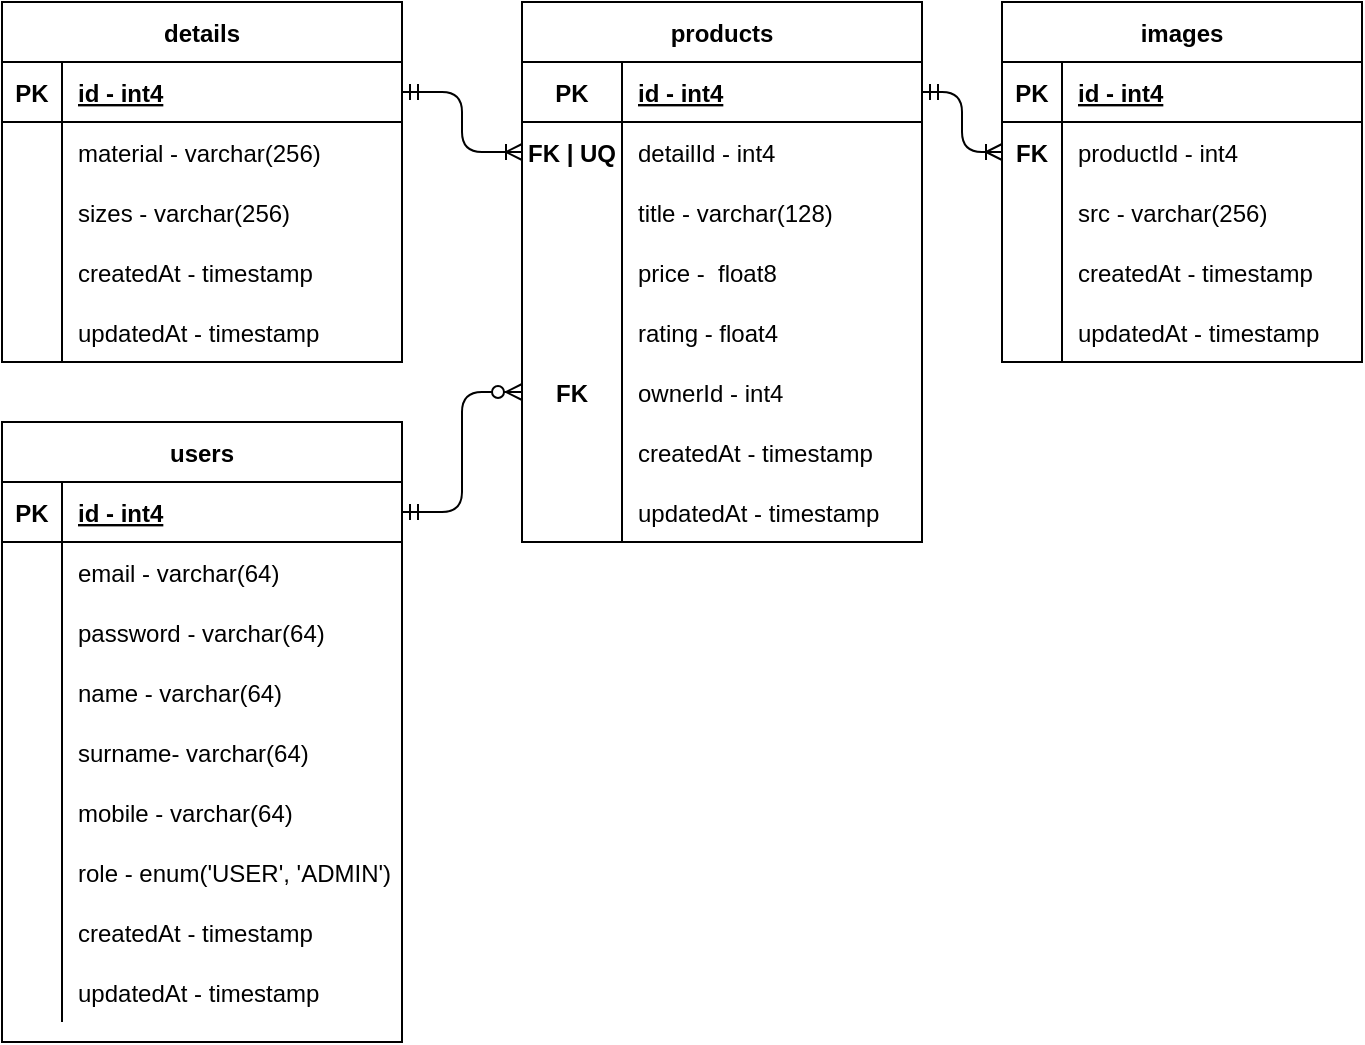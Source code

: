 <mxfile version="21.0.6" type="device"><diagram name="Page-1" id="e56a1550-8fbb-45ad-956c-1786394a9013"><mxGraphModel dx="1050" dy="523" grid="1" gridSize="10" guides="1" tooltips="1" connect="1" arrows="1" fold="1" page="1" pageScale="1" pageWidth="1100" pageHeight="850" background="none" math="0" shadow="0"><root><mxCell id="0"/><mxCell id="1" parent="0"/><mxCell id="JJNfIpePB0Dp30xELD4h-1" value="details" style="shape=table;startSize=30;container=1;collapsible=1;childLayout=tableLayout;fixedRows=1;rowLines=0;fontStyle=1;align=center;resizeLast=1;" parent="1" vertex="1"><mxGeometry x="140" y="160" width="200" height="180" as="geometry"><mxRectangle x="270" y="190" width="230" height="140" as="alternateBounds"/></mxGeometry></mxCell><mxCell id="JJNfIpePB0Dp30xELD4h-2" value="" style="shape=tableRow;horizontal=0;startSize=0;swimlaneHead=0;swimlaneBody=0;fillColor=none;collapsible=0;dropTarget=0;points=[[0,0.5],[1,0.5]];portConstraint=eastwest;top=0;left=0;right=0;bottom=1;" parent="JJNfIpePB0Dp30xELD4h-1" vertex="1"><mxGeometry y="30" width="200" height="30" as="geometry"/></mxCell><mxCell id="JJNfIpePB0Dp30xELD4h-3" value="PK" style="shape=partialRectangle;connectable=0;fillColor=none;top=0;left=0;bottom=0;right=0;fontStyle=1;overflow=hidden;" parent="JJNfIpePB0Dp30xELD4h-2" vertex="1"><mxGeometry width="30" height="30" as="geometry"><mxRectangle width="30" height="30" as="alternateBounds"/></mxGeometry></mxCell><mxCell id="JJNfIpePB0Dp30xELD4h-4" value="id - int4" style="shape=partialRectangle;connectable=0;fillColor=none;top=0;left=0;bottom=0;right=0;align=left;spacingLeft=6;fontStyle=5;overflow=hidden;" parent="JJNfIpePB0Dp30xELD4h-2" vertex="1"><mxGeometry x="30" width="170" height="30" as="geometry"><mxRectangle width="170" height="30" as="alternateBounds"/></mxGeometry></mxCell><mxCell id="JJNfIpePB0Dp30xELD4h-5" value="" style="shape=tableRow;horizontal=0;startSize=0;swimlaneHead=0;swimlaneBody=0;fillColor=none;collapsible=0;dropTarget=0;points=[[0,0.5],[1,0.5]];portConstraint=eastwest;top=0;left=0;right=0;bottom=0;" parent="JJNfIpePB0Dp30xELD4h-1" vertex="1"><mxGeometry y="60" width="200" height="30" as="geometry"/></mxCell><mxCell id="JJNfIpePB0Dp30xELD4h-6" value="" style="shape=partialRectangle;connectable=0;fillColor=none;top=0;left=0;bottom=0;right=0;editable=1;overflow=hidden;" parent="JJNfIpePB0Dp30xELD4h-5" vertex="1"><mxGeometry width="30" height="30" as="geometry"><mxRectangle width="30" height="30" as="alternateBounds"/></mxGeometry></mxCell><mxCell id="JJNfIpePB0Dp30xELD4h-7" value="material - varchar(256)" style="shape=partialRectangle;connectable=0;fillColor=none;top=0;left=0;bottom=0;right=0;align=left;spacingLeft=6;overflow=hidden;" parent="JJNfIpePB0Dp30xELD4h-5" vertex="1"><mxGeometry x="30" width="170" height="30" as="geometry"><mxRectangle width="170" height="30" as="alternateBounds"/></mxGeometry></mxCell><mxCell id="JJNfIpePB0Dp30xELD4h-8" value="" style="shape=tableRow;horizontal=0;startSize=0;swimlaneHead=0;swimlaneBody=0;fillColor=none;collapsible=0;dropTarget=0;points=[[0,0.5],[1,0.5]];portConstraint=eastwest;top=0;left=0;right=0;bottom=0;" parent="JJNfIpePB0Dp30xELD4h-1" vertex="1"><mxGeometry y="90" width="200" height="30" as="geometry"/></mxCell><mxCell id="JJNfIpePB0Dp30xELD4h-9" value="" style="shape=partialRectangle;connectable=0;fillColor=none;top=0;left=0;bottom=0;right=0;editable=1;overflow=hidden;" parent="JJNfIpePB0Dp30xELD4h-8" vertex="1"><mxGeometry width="30" height="30" as="geometry"><mxRectangle width="30" height="30" as="alternateBounds"/></mxGeometry></mxCell><mxCell id="JJNfIpePB0Dp30xELD4h-10" value="sizes - varchar(256)" style="shape=partialRectangle;connectable=0;fillColor=none;top=0;left=0;bottom=0;right=0;align=left;spacingLeft=6;overflow=hidden;" parent="JJNfIpePB0Dp30xELD4h-8" vertex="1"><mxGeometry x="30" width="170" height="30" as="geometry"><mxRectangle width="170" height="30" as="alternateBounds"/></mxGeometry></mxCell><mxCell id="JJNfIpePB0Dp30xELD4h-35" value="" style="shape=tableRow;horizontal=0;startSize=0;swimlaneHead=0;swimlaneBody=0;fillColor=none;collapsible=0;dropTarget=0;points=[[0,0.5],[1,0.5]];portConstraint=eastwest;top=0;left=0;right=0;bottom=0;" parent="JJNfIpePB0Dp30xELD4h-1" vertex="1"><mxGeometry y="120" width="200" height="30" as="geometry"/></mxCell><mxCell id="JJNfIpePB0Dp30xELD4h-36" value="" style="shape=partialRectangle;connectable=0;fillColor=none;top=0;left=0;bottom=0;right=0;editable=1;overflow=hidden;" parent="JJNfIpePB0Dp30xELD4h-35" vertex="1"><mxGeometry width="30" height="30" as="geometry"><mxRectangle width="30" height="30" as="alternateBounds"/></mxGeometry></mxCell><mxCell id="JJNfIpePB0Dp30xELD4h-37" value="createdAt - timestamp" style="shape=partialRectangle;connectable=0;fillColor=none;top=0;left=0;bottom=0;right=0;align=left;spacingLeft=6;overflow=hidden;" parent="JJNfIpePB0Dp30xELD4h-35" vertex="1"><mxGeometry x="30" width="170" height="30" as="geometry"><mxRectangle width="170" height="30" as="alternateBounds"/></mxGeometry></mxCell><mxCell id="JJNfIpePB0Dp30xELD4h-45" value="" style="shape=tableRow;horizontal=0;startSize=0;swimlaneHead=0;swimlaneBody=0;fillColor=none;collapsible=0;dropTarget=0;points=[[0,0.5],[1,0.5]];portConstraint=eastwest;top=0;left=0;right=0;bottom=0;" parent="JJNfIpePB0Dp30xELD4h-1" vertex="1"><mxGeometry y="150" width="200" height="30" as="geometry"/></mxCell><mxCell id="JJNfIpePB0Dp30xELD4h-46" value="" style="shape=partialRectangle;connectable=0;fillColor=none;top=0;left=0;bottom=0;right=0;editable=1;overflow=hidden;" parent="JJNfIpePB0Dp30xELD4h-45" vertex="1"><mxGeometry width="30" height="30" as="geometry"><mxRectangle width="30" height="30" as="alternateBounds"/></mxGeometry></mxCell><mxCell id="JJNfIpePB0Dp30xELD4h-47" value="updatedAt - timestamp" style="shape=partialRectangle;connectable=0;fillColor=none;top=0;left=0;bottom=0;right=0;align=left;spacingLeft=6;overflow=hidden;" parent="JJNfIpePB0Dp30xELD4h-45" vertex="1"><mxGeometry x="30" width="170" height="30" as="geometry"><mxRectangle width="170" height="30" as="alternateBounds"/></mxGeometry></mxCell><mxCell id="JJNfIpePB0Dp30xELD4h-48" value="images" style="shape=table;startSize=30;container=1;collapsible=1;childLayout=tableLayout;fixedRows=1;rowLines=0;fontStyle=1;align=center;resizeLast=1;" parent="1" vertex="1"><mxGeometry x="640" y="160" width="180" height="180" as="geometry"><mxRectangle x="270" y="190" width="230" height="140" as="alternateBounds"/></mxGeometry></mxCell><mxCell id="JJNfIpePB0Dp30xELD4h-49" value="" style="shape=tableRow;horizontal=0;startSize=0;swimlaneHead=0;swimlaneBody=0;fillColor=none;collapsible=0;dropTarget=0;points=[[0,0.5],[1,0.5]];portConstraint=eastwest;top=0;left=0;right=0;bottom=1;" parent="JJNfIpePB0Dp30xELD4h-48" vertex="1"><mxGeometry y="30" width="180" height="30" as="geometry"/></mxCell><mxCell id="JJNfIpePB0Dp30xELD4h-50" value="PK" style="shape=partialRectangle;connectable=0;fillColor=none;top=0;left=0;bottom=0;right=0;fontStyle=1;overflow=hidden;" parent="JJNfIpePB0Dp30xELD4h-49" vertex="1"><mxGeometry width="30" height="30" as="geometry"><mxRectangle width="30" height="30" as="alternateBounds"/></mxGeometry></mxCell><mxCell id="JJNfIpePB0Dp30xELD4h-51" value="id - int4" style="shape=partialRectangle;connectable=0;fillColor=none;top=0;left=0;bottom=0;right=0;align=left;spacingLeft=6;fontStyle=5;overflow=hidden;" parent="JJNfIpePB0Dp30xELD4h-49" vertex="1"><mxGeometry x="30" width="150" height="30" as="geometry"><mxRectangle width="150" height="30" as="alternateBounds"/></mxGeometry></mxCell><mxCell id="JJNfIpePB0Dp30xELD4h-52" value="" style="shape=tableRow;horizontal=0;startSize=0;swimlaneHead=0;swimlaneBody=0;fillColor=none;collapsible=0;dropTarget=0;points=[[0,0.5],[1,0.5]];portConstraint=eastwest;top=0;left=0;right=0;bottom=0;" parent="JJNfIpePB0Dp30xELD4h-48" vertex="1"><mxGeometry y="60" width="180" height="30" as="geometry"/></mxCell><mxCell id="JJNfIpePB0Dp30xELD4h-53" value="FK" style="shape=partialRectangle;connectable=0;fillColor=none;top=0;left=0;bottom=0;right=0;editable=1;overflow=hidden;fontStyle=1" parent="JJNfIpePB0Dp30xELD4h-52" vertex="1"><mxGeometry width="30" height="30" as="geometry"><mxRectangle width="30" height="30" as="alternateBounds"/></mxGeometry></mxCell><mxCell id="JJNfIpePB0Dp30xELD4h-54" value="productId - int4" style="shape=partialRectangle;connectable=0;fillColor=none;top=0;left=0;bottom=0;right=0;align=left;spacingLeft=6;overflow=hidden;" parent="JJNfIpePB0Dp30xELD4h-52" vertex="1"><mxGeometry x="30" width="150" height="30" as="geometry"><mxRectangle width="150" height="30" as="alternateBounds"/></mxGeometry></mxCell><mxCell id="JJNfIpePB0Dp30xELD4h-55" value="" style="shape=tableRow;horizontal=0;startSize=0;swimlaneHead=0;swimlaneBody=0;fillColor=none;collapsible=0;dropTarget=0;points=[[0,0.5],[1,0.5]];portConstraint=eastwest;top=0;left=0;right=0;bottom=0;" parent="JJNfIpePB0Dp30xELD4h-48" vertex="1"><mxGeometry y="90" width="180" height="30" as="geometry"/></mxCell><mxCell id="JJNfIpePB0Dp30xELD4h-56" value="" style="shape=partialRectangle;connectable=0;fillColor=none;top=0;left=0;bottom=0;right=0;editable=1;overflow=hidden;" parent="JJNfIpePB0Dp30xELD4h-55" vertex="1"><mxGeometry width="30" height="30" as="geometry"><mxRectangle width="30" height="30" as="alternateBounds"/></mxGeometry></mxCell><mxCell id="JJNfIpePB0Dp30xELD4h-57" value="src - varchar(256)" style="shape=partialRectangle;connectable=0;fillColor=none;top=0;left=0;bottom=0;right=0;align=left;spacingLeft=6;overflow=hidden;" parent="JJNfIpePB0Dp30xELD4h-55" vertex="1"><mxGeometry x="30" width="150" height="30" as="geometry"><mxRectangle width="150" height="30" as="alternateBounds"/></mxGeometry></mxCell><mxCell id="JJNfIpePB0Dp30xELD4h-58" value="" style="shape=tableRow;horizontal=0;startSize=0;swimlaneHead=0;swimlaneBody=0;fillColor=none;collapsible=0;dropTarget=0;points=[[0,0.5],[1,0.5]];portConstraint=eastwest;top=0;left=0;right=0;bottom=0;" parent="JJNfIpePB0Dp30xELD4h-48" vertex="1"><mxGeometry y="120" width="180" height="30" as="geometry"/></mxCell><mxCell id="JJNfIpePB0Dp30xELD4h-59" value="" style="shape=partialRectangle;connectable=0;fillColor=none;top=0;left=0;bottom=0;right=0;editable=1;overflow=hidden;" parent="JJNfIpePB0Dp30xELD4h-58" vertex="1"><mxGeometry width="30" height="30" as="geometry"><mxRectangle width="30" height="30" as="alternateBounds"/></mxGeometry></mxCell><mxCell id="JJNfIpePB0Dp30xELD4h-60" value="createdAt - timestamp" style="shape=partialRectangle;connectable=0;fillColor=none;top=0;left=0;bottom=0;right=0;align=left;spacingLeft=6;overflow=hidden;" parent="JJNfIpePB0Dp30xELD4h-58" vertex="1"><mxGeometry x="30" width="150" height="30" as="geometry"><mxRectangle width="150" height="30" as="alternateBounds"/></mxGeometry></mxCell><mxCell id="JJNfIpePB0Dp30xELD4h-61" value="" style="shape=tableRow;horizontal=0;startSize=0;swimlaneHead=0;swimlaneBody=0;fillColor=none;collapsible=0;dropTarget=0;points=[[0,0.5],[1,0.5]];portConstraint=eastwest;top=0;left=0;right=0;bottom=0;" parent="JJNfIpePB0Dp30xELD4h-48" vertex="1"><mxGeometry y="150" width="180" height="30" as="geometry"/></mxCell><mxCell id="JJNfIpePB0Dp30xELD4h-62" value="" style="shape=partialRectangle;connectable=0;fillColor=none;top=0;left=0;bottom=0;right=0;editable=1;overflow=hidden;" parent="JJNfIpePB0Dp30xELD4h-61" vertex="1"><mxGeometry width="30" height="30" as="geometry"><mxRectangle width="30" height="30" as="alternateBounds"/></mxGeometry></mxCell><mxCell id="JJNfIpePB0Dp30xELD4h-63" value="updatedAt - timestamp" style="shape=partialRectangle;connectable=0;fillColor=none;top=0;left=0;bottom=0;right=0;align=left;spacingLeft=6;overflow=hidden;" parent="JJNfIpePB0Dp30xELD4h-61" vertex="1"><mxGeometry x="30" width="150" height="30" as="geometry"><mxRectangle width="150" height="30" as="alternateBounds"/></mxGeometry></mxCell><mxCell id="JJNfIpePB0Dp30xELD4h-64" value="products" style="shape=table;startSize=30;container=1;collapsible=1;childLayout=tableLayout;fixedRows=1;rowLines=0;fontStyle=1;align=center;resizeLast=1;" parent="1" vertex="1"><mxGeometry x="400" y="160" width="200" height="270.0" as="geometry"><mxRectangle x="270" y="190" width="230" height="140" as="alternateBounds"/></mxGeometry></mxCell><mxCell id="JJNfIpePB0Dp30xELD4h-65" value="" style="shape=tableRow;horizontal=0;startSize=0;swimlaneHead=0;swimlaneBody=0;fillColor=none;collapsible=0;dropTarget=0;points=[[0,0.5],[1,0.5]];portConstraint=eastwest;top=0;left=0;right=0;bottom=1;" parent="JJNfIpePB0Dp30xELD4h-64" vertex="1"><mxGeometry y="30" width="200" height="30" as="geometry"/></mxCell><mxCell id="JJNfIpePB0Dp30xELD4h-66" value="PK" style="shape=partialRectangle;connectable=0;fillColor=none;top=0;left=0;bottom=0;right=0;fontStyle=1;overflow=hidden;" parent="JJNfIpePB0Dp30xELD4h-65" vertex="1"><mxGeometry width="50" height="30" as="geometry"><mxRectangle width="50" height="30" as="alternateBounds"/></mxGeometry></mxCell><mxCell id="JJNfIpePB0Dp30xELD4h-67" value="id - int4" style="shape=partialRectangle;connectable=0;fillColor=none;top=0;left=0;bottom=0;right=0;align=left;spacingLeft=6;fontStyle=5;overflow=hidden;" parent="JJNfIpePB0Dp30xELD4h-65" vertex="1"><mxGeometry x="50" width="150" height="30" as="geometry"><mxRectangle width="150" height="30" as="alternateBounds"/></mxGeometry></mxCell><mxCell id="JJNfIpePB0Dp30xELD4h-68" value="" style="shape=tableRow;horizontal=0;startSize=0;swimlaneHead=0;swimlaneBody=0;fillColor=none;collapsible=0;dropTarget=0;points=[[0,0.5],[1,0.5]];portConstraint=eastwest;top=0;left=0;right=0;bottom=0;" parent="JJNfIpePB0Dp30xELD4h-64" vertex="1"><mxGeometry y="60" width="200" height="30" as="geometry"/></mxCell><mxCell id="JJNfIpePB0Dp30xELD4h-69" value="FK | UQ" style="shape=partialRectangle;connectable=0;fillColor=none;top=0;left=0;bottom=0;right=0;editable=1;overflow=hidden;fontStyle=1" parent="JJNfIpePB0Dp30xELD4h-68" vertex="1"><mxGeometry width="50" height="30" as="geometry"><mxRectangle width="50" height="30" as="alternateBounds"/></mxGeometry></mxCell><mxCell id="JJNfIpePB0Dp30xELD4h-70" value="detailId - int4" style="shape=partialRectangle;connectable=0;fillColor=none;top=0;left=0;bottom=0;right=0;align=left;spacingLeft=6;overflow=hidden;" parent="JJNfIpePB0Dp30xELD4h-68" vertex="1"><mxGeometry x="50" width="150" height="30" as="geometry"><mxRectangle width="150" height="30" as="alternateBounds"/></mxGeometry></mxCell><mxCell id="JJNfIpePB0Dp30xELD4h-71" value="" style="shape=tableRow;horizontal=0;startSize=0;swimlaneHead=0;swimlaneBody=0;fillColor=none;collapsible=0;dropTarget=0;points=[[0,0.5],[1,0.5]];portConstraint=eastwest;top=0;left=0;right=0;bottom=0;" parent="JJNfIpePB0Dp30xELD4h-64" vertex="1"><mxGeometry y="90" width="200" height="30" as="geometry"/></mxCell><mxCell id="JJNfIpePB0Dp30xELD4h-72" value="" style="shape=partialRectangle;connectable=0;fillColor=none;top=0;left=0;bottom=0;right=0;editable=1;overflow=hidden;" parent="JJNfIpePB0Dp30xELD4h-71" vertex="1"><mxGeometry width="50" height="30" as="geometry"><mxRectangle width="50" height="30" as="alternateBounds"/></mxGeometry></mxCell><mxCell id="JJNfIpePB0Dp30xELD4h-73" value="title - varchar(128)" style="shape=partialRectangle;connectable=0;fillColor=none;top=0;left=0;bottom=0;right=0;align=left;spacingLeft=6;overflow=hidden;" parent="JJNfIpePB0Dp30xELD4h-71" vertex="1"><mxGeometry x="50" width="150" height="30" as="geometry"><mxRectangle width="150" height="30" as="alternateBounds"/></mxGeometry></mxCell><mxCell id="JJNfIpePB0Dp30xELD4h-87" value="" style="shape=tableRow;horizontal=0;startSize=0;swimlaneHead=0;swimlaneBody=0;fillColor=none;collapsible=0;dropTarget=0;points=[[0,0.5],[1,0.5]];portConstraint=eastwest;top=0;left=0;right=0;bottom=0;" parent="JJNfIpePB0Dp30xELD4h-64" vertex="1"><mxGeometry y="120" width="200" height="30" as="geometry"/></mxCell><mxCell id="JJNfIpePB0Dp30xELD4h-88" value="" style="shape=partialRectangle;connectable=0;fillColor=none;top=0;left=0;bottom=0;right=0;editable=1;overflow=hidden;" parent="JJNfIpePB0Dp30xELD4h-87" vertex="1"><mxGeometry width="50" height="30" as="geometry"><mxRectangle width="50" height="30" as="alternateBounds"/></mxGeometry></mxCell><mxCell id="JJNfIpePB0Dp30xELD4h-89" value="price -  float8" style="shape=partialRectangle;connectable=0;fillColor=none;top=0;left=0;bottom=0;right=0;align=left;spacingLeft=6;overflow=hidden;" parent="JJNfIpePB0Dp30xELD4h-87" vertex="1"><mxGeometry x="50" width="150" height="30" as="geometry"><mxRectangle width="150" height="30" as="alternateBounds"/></mxGeometry></mxCell><mxCell id="JJNfIpePB0Dp30xELD4h-90" value="" style="shape=tableRow;horizontal=0;startSize=0;swimlaneHead=0;swimlaneBody=0;fillColor=none;collapsible=0;dropTarget=0;points=[[0,0.5],[1,0.5]];portConstraint=eastwest;top=0;left=0;right=0;bottom=0;" parent="JJNfIpePB0Dp30xELD4h-64" vertex="1"><mxGeometry y="150" width="200" height="30" as="geometry"/></mxCell><mxCell id="JJNfIpePB0Dp30xELD4h-91" value="" style="shape=partialRectangle;connectable=0;fillColor=none;top=0;left=0;bottom=0;right=0;editable=1;overflow=hidden;" parent="JJNfIpePB0Dp30xELD4h-90" vertex="1"><mxGeometry width="50" height="30" as="geometry"><mxRectangle width="50" height="30" as="alternateBounds"/></mxGeometry></mxCell><mxCell id="JJNfIpePB0Dp30xELD4h-92" value="rating - float4" style="shape=partialRectangle;connectable=0;fillColor=none;top=0;left=0;bottom=0;right=0;align=left;spacingLeft=6;overflow=hidden;" parent="JJNfIpePB0Dp30xELD4h-90" vertex="1"><mxGeometry x="50" width="150" height="30" as="geometry"><mxRectangle width="150" height="30" as="alternateBounds"/></mxGeometry></mxCell><mxCell id="G-s3GPUohhb4MLzjYBrK-51" value="" style="shape=partialRectangle;collapsible=0;dropTarget=0;pointerEvents=0;fillColor=none;top=0;left=0;bottom=0;right=0;points=[[0,0.5],[1,0.5]];portConstraint=eastwest;" parent="JJNfIpePB0Dp30xELD4h-64" vertex="1"><mxGeometry y="180" width="200" height="30" as="geometry"/></mxCell><mxCell id="G-s3GPUohhb4MLzjYBrK-52" value="FK" style="shape=partialRectangle;connectable=0;fillColor=none;top=0;left=0;bottom=0;right=0;fontStyle=1;overflow=hidden;" parent="G-s3GPUohhb4MLzjYBrK-51" vertex="1"><mxGeometry width="50" height="30" as="geometry"><mxRectangle width="50" height="30" as="alternateBounds"/></mxGeometry></mxCell><mxCell id="G-s3GPUohhb4MLzjYBrK-53" value="ownerId - int4" style="shape=partialRectangle;connectable=0;fillColor=none;top=0;left=0;bottom=0;right=0;align=left;spacingLeft=6;fontStyle=0;overflow=hidden;" parent="G-s3GPUohhb4MLzjYBrK-51" vertex="1"><mxGeometry x="50" width="150" height="30" as="geometry"><mxRectangle width="150" height="30" as="alternateBounds"/></mxGeometry></mxCell><mxCell id="JJNfIpePB0Dp30xELD4h-74" value="" style="shape=tableRow;horizontal=0;startSize=0;swimlaneHead=0;swimlaneBody=0;fillColor=none;collapsible=0;dropTarget=0;points=[[0,0.5],[1,0.5]];portConstraint=eastwest;top=0;left=0;right=0;bottom=0;" parent="JJNfIpePB0Dp30xELD4h-64" vertex="1"><mxGeometry y="210" width="200" height="30" as="geometry"/></mxCell><mxCell id="JJNfIpePB0Dp30xELD4h-75" value="" style="shape=partialRectangle;connectable=0;fillColor=none;top=0;left=0;bottom=0;right=0;editable=1;overflow=hidden;" parent="JJNfIpePB0Dp30xELD4h-74" vertex="1"><mxGeometry width="50" height="30" as="geometry"><mxRectangle width="50" height="30" as="alternateBounds"/></mxGeometry></mxCell><mxCell id="JJNfIpePB0Dp30xELD4h-76" value="createdAt - timestamp" style="shape=partialRectangle;connectable=0;fillColor=none;top=0;left=0;bottom=0;right=0;align=left;spacingLeft=6;overflow=hidden;" parent="JJNfIpePB0Dp30xELD4h-74" vertex="1"><mxGeometry x="50" width="150" height="30" as="geometry"><mxRectangle width="150" height="30" as="alternateBounds"/></mxGeometry></mxCell><mxCell id="JJNfIpePB0Dp30xELD4h-77" value="" style="shape=tableRow;horizontal=0;startSize=0;swimlaneHead=0;swimlaneBody=0;fillColor=none;collapsible=0;dropTarget=0;points=[[0,0.5],[1,0.5]];portConstraint=eastwest;top=0;left=0;right=0;bottom=0;" parent="JJNfIpePB0Dp30xELD4h-64" vertex="1"><mxGeometry y="240" width="200" height="30" as="geometry"/></mxCell><mxCell id="JJNfIpePB0Dp30xELD4h-78" value="" style="shape=partialRectangle;connectable=0;fillColor=none;top=0;left=0;bottom=0;right=0;editable=1;overflow=hidden;" parent="JJNfIpePB0Dp30xELD4h-77" vertex="1"><mxGeometry width="50" height="30" as="geometry"><mxRectangle width="50" height="30" as="alternateBounds"/></mxGeometry></mxCell><mxCell id="JJNfIpePB0Dp30xELD4h-79" value="updatedAt - timestamp" style="shape=partialRectangle;connectable=0;fillColor=none;top=0;left=0;bottom=0;right=0;align=left;spacingLeft=6;overflow=hidden;" parent="JJNfIpePB0Dp30xELD4h-77" vertex="1"><mxGeometry x="50" width="150" height="30" as="geometry"><mxRectangle width="150" height="30" as="alternateBounds"/></mxGeometry></mxCell><mxCell id="JJNfIpePB0Dp30xELD4h-98" value="" style="edgeStyle=elbowEdgeStyle;fontSize=12;html=1;endArrow=ERoneToMany;startArrow=ERmandOne;rounded=1;" parent="1" source="JJNfIpePB0Dp30xELD4h-65" target="JJNfIpePB0Dp30xELD4h-52" edge="1"><mxGeometry width="100" height="100" relative="1" as="geometry"><mxPoint x="610" y="520" as="sourcePoint"/><mxPoint x="290" y="380" as="targetPoint"/></mxGeometry></mxCell><mxCell id="G-s3GPUohhb4MLzjYBrK-1" value="users" style="shape=table;startSize=30;container=1;collapsible=1;childLayout=tableLayout;fixedRows=1;rowLines=0;fontStyle=1;align=center;resizeLast=1;" parent="1" vertex="1"><mxGeometry x="140" y="370" width="200" height="310" as="geometry"/></mxCell><mxCell id="G-s3GPUohhb4MLzjYBrK-2" value="" style="shape=partialRectangle;collapsible=0;dropTarget=0;pointerEvents=0;fillColor=none;top=0;left=0;bottom=1;right=0;points=[[0,0.5],[1,0.5]];portConstraint=eastwest;" parent="G-s3GPUohhb4MLzjYBrK-1" vertex="1"><mxGeometry y="30" width="200" height="30" as="geometry"/></mxCell><mxCell id="G-s3GPUohhb4MLzjYBrK-3" value="PK" style="shape=partialRectangle;connectable=0;fillColor=none;top=0;left=0;bottom=0;right=0;fontStyle=1;overflow=hidden;" parent="G-s3GPUohhb4MLzjYBrK-2" vertex="1"><mxGeometry width="30" height="30" as="geometry"/></mxCell><mxCell id="G-s3GPUohhb4MLzjYBrK-4" value="id - int4" style="shape=partialRectangle;connectable=0;fillColor=none;top=0;left=0;bottom=0;right=0;align=left;spacingLeft=6;fontStyle=5;overflow=hidden;" parent="G-s3GPUohhb4MLzjYBrK-2" vertex="1"><mxGeometry x="30" width="170" height="30" as="geometry"/></mxCell><mxCell id="G-s3GPUohhb4MLzjYBrK-5" value="" style="shape=partialRectangle;collapsible=0;dropTarget=0;pointerEvents=0;fillColor=none;top=0;left=0;bottom=0;right=0;points=[[0,0.5],[1,0.5]];portConstraint=eastwest;" parent="G-s3GPUohhb4MLzjYBrK-1" vertex="1"><mxGeometry y="60" width="200" height="30" as="geometry"/></mxCell><mxCell id="G-s3GPUohhb4MLzjYBrK-6" value="" style="shape=partialRectangle;connectable=0;fillColor=none;top=0;left=0;bottom=0;right=0;editable=1;overflow=hidden;" parent="G-s3GPUohhb4MLzjYBrK-5" vertex="1"><mxGeometry width="30" height="30" as="geometry"/></mxCell><mxCell id="G-s3GPUohhb4MLzjYBrK-7" value="email - varchar(64)" style="shape=partialRectangle;connectable=0;fillColor=none;top=0;left=0;bottom=0;right=0;align=left;spacingLeft=6;overflow=hidden;" parent="G-s3GPUohhb4MLzjYBrK-5" vertex="1"><mxGeometry x="30" width="170" height="30" as="geometry"/></mxCell><mxCell id="G-s3GPUohhb4MLzjYBrK-8" value="" style="shape=partialRectangle;collapsible=0;dropTarget=0;pointerEvents=0;fillColor=none;top=0;left=0;bottom=0;right=0;points=[[0,0.5],[1,0.5]];portConstraint=eastwest;" parent="G-s3GPUohhb4MLzjYBrK-1" vertex="1"><mxGeometry y="90" width="200" height="30" as="geometry"/></mxCell><mxCell id="G-s3GPUohhb4MLzjYBrK-9" value="" style="shape=partialRectangle;connectable=0;fillColor=none;top=0;left=0;bottom=0;right=0;editable=1;overflow=hidden;" parent="G-s3GPUohhb4MLzjYBrK-8" vertex="1"><mxGeometry width="30" height="30" as="geometry"/></mxCell><mxCell id="G-s3GPUohhb4MLzjYBrK-10" value="password - varchar(64)" style="shape=partialRectangle;connectable=0;fillColor=none;top=0;left=0;bottom=0;right=0;align=left;spacingLeft=6;overflow=hidden;" parent="G-s3GPUohhb4MLzjYBrK-8" vertex="1"><mxGeometry x="30" width="170" height="30" as="geometry"/></mxCell><mxCell id="G-s3GPUohhb4MLzjYBrK-11" value="" style="shape=partialRectangle;collapsible=0;dropTarget=0;pointerEvents=0;fillColor=none;top=0;left=0;bottom=0;right=0;points=[[0,0.5],[1,0.5]];portConstraint=eastwest;" parent="G-s3GPUohhb4MLzjYBrK-1" vertex="1"><mxGeometry y="120" width="200" height="30" as="geometry"/></mxCell><mxCell id="G-s3GPUohhb4MLzjYBrK-12" value="" style="shape=partialRectangle;connectable=0;fillColor=none;top=0;left=0;bottom=0;right=0;editable=1;overflow=hidden;" parent="G-s3GPUohhb4MLzjYBrK-11" vertex="1"><mxGeometry width="30" height="30" as="geometry"/></mxCell><mxCell id="G-s3GPUohhb4MLzjYBrK-13" value="name - varchar(64)" style="shape=partialRectangle;connectable=0;fillColor=none;top=0;left=0;bottom=0;right=0;align=left;spacingLeft=6;overflow=hidden;" parent="G-s3GPUohhb4MLzjYBrK-11" vertex="1"><mxGeometry x="30" width="170" height="30" as="geometry"/></mxCell><mxCell id="G-s3GPUohhb4MLzjYBrK-14" value="" style="shape=partialRectangle;collapsible=0;dropTarget=0;pointerEvents=0;fillColor=none;top=0;left=0;bottom=0;right=0;points=[[0,0.5],[1,0.5]];portConstraint=eastwest;" parent="G-s3GPUohhb4MLzjYBrK-1" vertex="1"><mxGeometry y="150" width="200" height="30" as="geometry"/></mxCell><mxCell id="G-s3GPUohhb4MLzjYBrK-15" value="" style="shape=partialRectangle;connectable=0;fillColor=none;top=0;left=0;bottom=0;right=0;editable=1;overflow=hidden;" parent="G-s3GPUohhb4MLzjYBrK-14" vertex="1"><mxGeometry width="30" height="30" as="geometry"/></mxCell><mxCell id="G-s3GPUohhb4MLzjYBrK-16" value="surname- varchar(64)" style="shape=partialRectangle;connectable=0;fillColor=none;top=0;left=0;bottom=0;right=0;align=left;spacingLeft=6;overflow=hidden;" parent="G-s3GPUohhb4MLzjYBrK-14" vertex="1"><mxGeometry x="30" width="170" height="30" as="geometry"/></mxCell><mxCell id="G-s3GPUohhb4MLzjYBrK-17" value="" style="shape=partialRectangle;collapsible=0;dropTarget=0;pointerEvents=0;fillColor=none;top=0;left=0;bottom=0;right=0;points=[[0,0.5],[1,0.5]];portConstraint=eastwest;" parent="G-s3GPUohhb4MLzjYBrK-1" vertex="1"><mxGeometry y="180" width="200" height="30" as="geometry"/></mxCell><mxCell id="G-s3GPUohhb4MLzjYBrK-18" value="" style="shape=partialRectangle;connectable=0;fillColor=none;top=0;left=0;bottom=0;right=0;editable=1;overflow=hidden;" parent="G-s3GPUohhb4MLzjYBrK-17" vertex="1"><mxGeometry width="30" height="30" as="geometry"/></mxCell><mxCell id="G-s3GPUohhb4MLzjYBrK-19" value="mobile - varchar(64)" style="shape=partialRectangle;connectable=0;fillColor=none;top=0;left=0;bottom=0;right=0;align=left;spacingLeft=6;overflow=hidden;" parent="G-s3GPUohhb4MLzjYBrK-17" vertex="1"><mxGeometry x="30" width="170" height="30" as="geometry"/></mxCell><mxCell id="G-s3GPUohhb4MLzjYBrK-48" value="" style="shape=partialRectangle;collapsible=0;dropTarget=0;pointerEvents=0;fillColor=none;top=0;left=0;bottom=0;right=0;points=[[0,0.5],[1,0.5]];portConstraint=eastwest;" parent="G-s3GPUohhb4MLzjYBrK-1" vertex="1"><mxGeometry y="210" width="200" height="30" as="geometry"/></mxCell><mxCell id="G-s3GPUohhb4MLzjYBrK-49" value="" style="shape=partialRectangle;connectable=0;fillColor=none;top=0;left=0;bottom=0;right=0;editable=1;overflow=hidden;" parent="G-s3GPUohhb4MLzjYBrK-48" vertex="1"><mxGeometry width="30" height="30" as="geometry"/></mxCell><mxCell id="G-s3GPUohhb4MLzjYBrK-50" value="role - enum('USER', 'ADMIN')" style="shape=partialRectangle;connectable=0;fillColor=none;top=0;left=0;bottom=0;right=0;align=left;spacingLeft=6;overflow=hidden;" parent="G-s3GPUohhb4MLzjYBrK-48" vertex="1"><mxGeometry x="30" width="170" height="30" as="geometry"/></mxCell><mxCell id="G-s3GPUohhb4MLzjYBrK-20" value="" style="shape=partialRectangle;collapsible=0;dropTarget=0;pointerEvents=0;fillColor=none;top=0;left=0;bottom=0;right=0;points=[[0,0.5],[1,0.5]];portConstraint=eastwest;" parent="G-s3GPUohhb4MLzjYBrK-1" vertex="1"><mxGeometry y="240" width="200" height="30" as="geometry"/></mxCell><mxCell id="G-s3GPUohhb4MLzjYBrK-21" value="" style="shape=partialRectangle;connectable=0;fillColor=none;top=0;left=0;bottom=0;right=0;editable=1;overflow=hidden;" parent="G-s3GPUohhb4MLzjYBrK-20" vertex="1"><mxGeometry width="30" height="30" as="geometry"/></mxCell><mxCell id="G-s3GPUohhb4MLzjYBrK-22" value="createdAt - timestamp" style="shape=partialRectangle;connectable=0;fillColor=none;top=0;left=0;bottom=0;right=0;align=left;spacingLeft=6;overflow=hidden;" parent="G-s3GPUohhb4MLzjYBrK-20" vertex="1"><mxGeometry x="30" width="170" height="30" as="geometry"/></mxCell><mxCell id="G-s3GPUohhb4MLzjYBrK-45" value="" style="shape=partialRectangle;collapsible=0;dropTarget=0;pointerEvents=0;fillColor=none;top=0;left=0;bottom=0;right=0;points=[[0,0.5],[1,0.5]];portConstraint=eastwest;" parent="G-s3GPUohhb4MLzjYBrK-1" vertex="1"><mxGeometry y="270" width="200" height="30" as="geometry"/></mxCell><mxCell id="G-s3GPUohhb4MLzjYBrK-46" value="" style="shape=partialRectangle;connectable=0;fillColor=none;top=0;left=0;bottom=0;right=0;editable=1;overflow=hidden;" parent="G-s3GPUohhb4MLzjYBrK-45" vertex="1"><mxGeometry width="30" height="30" as="geometry"/></mxCell><mxCell id="G-s3GPUohhb4MLzjYBrK-47" value="updatedAt - timestamp" style="shape=partialRectangle;connectable=0;fillColor=none;top=0;left=0;bottom=0;right=0;align=left;spacingLeft=6;overflow=hidden;" parent="G-s3GPUohhb4MLzjYBrK-45" vertex="1"><mxGeometry x="30" width="170" height="30" as="geometry"/></mxCell><mxCell id="G-s3GPUohhb4MLzjYBrK-54" value="" style="edgeStyle=entityRelationEdgeStyle;fontSize=12;html=1;endArrow=ERzeroToMany;startArrow=ERmandOne;entryX=0;entryY=0.5;entryDx=0;entryDy=0;exitX=1;exitY=0.5;exitDx=0;exitDy=0;" parent="1" source="G-s3GPUohhb4MLzjYBrK-2" target="G-s3GPUohhb4MLzjYBrK-51" edge="1"><mxGeometry width="100" height="100" relative="1" as="geometry"><mxPoint x="480" y="640" as="sourcePoint"/><mxPoint x="580" y="540" as="targetPoint"/></mxGeometry></mxCell><mxCell id="85CuXVWWZ0b47QijCGQP-1" value="" style="edgeStyle=elbowEdgeStyle;fontSize=12;html=1;endArrow=ERoneToMany;startArrow=ERmandOne;rounded=1;exitX=1;exitY=0.5;exitDx=0;exitDy=0;entryX=0;entryY=0.5;entryDx=0;entryDy=0;" parent="1" source="JJNfIpePB0Dp30xELD4h-2" target="JJNfIpePB0Dp30xELD4h-68" edge="1"><mxGeometry width="100" height="100" relative="1" as="geometry"><mxPoint x="630" y="400" as="sourcePoint"/><mxPoint x="670" y="430" as="targetPoint"/></mxGeometry></mxCell></root></mxGraphModel></diagram></mxfile>